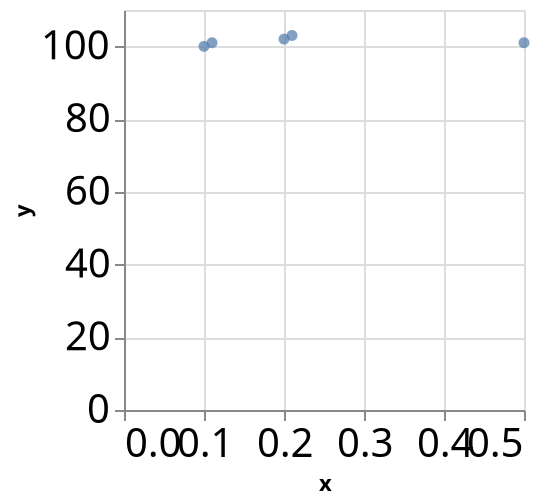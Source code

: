 {
  "$schema": "https://vega.github.io/schema/vega-lite/v5.json",
  "data": {
    "values": [
      {
        "x": 0.1,
        "y": 100
      },
      {
        "x": 0.11,
        "y": 101
      },
      {
        "x": 0.2,
        "y": 102
      },
      {
        "x": 0.21,
        "y": 103
      },
      {
        "x": 0.5,
        "y": 101
      }
    ]
  },
  "encoding": {
    "x": {
      "axis": {
        "labelFontSize": 20,
        "labelOverlap": false
      },
      "field": "x",
      "type": "quantitative"
    },
    "y": {
      "axis": {
        "labelFontSize": 20,
        "labelOverlap": false
      },
      "field": "y",
      "type": "quantitative"
    }
  },
  "mark": "circle"
}